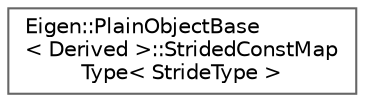 digraph "Graphical Class Hierarchy"
{
 // LATEX_PDF_SIZE
  bgcolor="transparent";
  edge [fontname=Helvetica,fontsize=10,labelfontname=Helvetica,labelfontsize=10];
  node [fontname=Helvetica,fontsize=10,shape=box,height=0.2,width=0.4];
  rankdir="LR";
  Node0 [id="Node000000",label="Eigen::PlainObjectBase\l\< Derived \>::StridedConstMap\lType\< StrideType \>",height=0.2,width=0.4,color="grey40", fillcolor="white", style="filled",URL="$structEigen_1_1PlainObjectBase_1_1StridedConstMapType.html",tooltip=" "];
}
